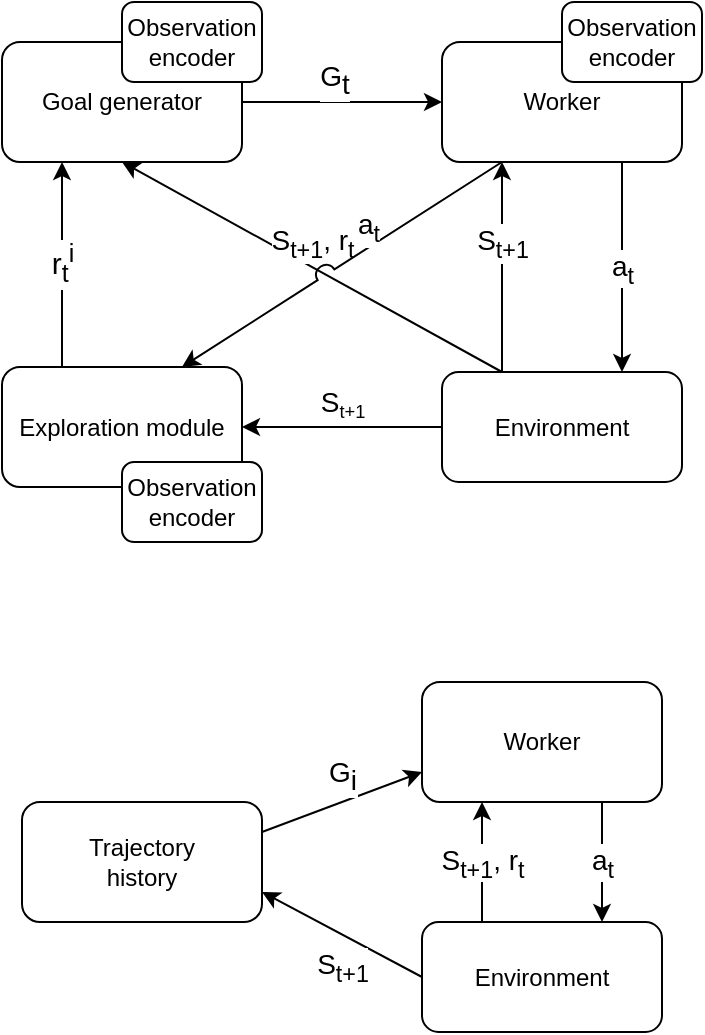 <mxfile version="14.9.6" type="device"><diagram id="s9MICMt1wi03FpbbL1Bs" name="Page-1"><mxGraphModel dx="862" dy="672" grid="1" gridSize="10" guides="1" tooltips="1" connect="1" arrows="1" fold="1" page="1" pageScale="1" pageWidth="827" pageHeight="1169" math="0" shadow="0"><root><mxCell id="0"/><mxCell id="1" parent="0"/><mxCell id="ce7B7Szr8OWPPGwaai7X-16" value="&lt;font style=&quot;font-size: 15px&quot;&gt;r&lt;sub&gt;t&lt;/sub&gt;&lt;sup&gt;i&lt;/sup&gt;&lt;/font&gt;" style="edgeStyle=none;rounded=0;orthogonalLoop=1;jettySize=auto;html=1;exitX=0.25;exitY=0;exitDx=0;exitDy=0;" parent="1" source="ce7B7Szr8OWPPGwaai7X-1" edge="1"><mxGeometry relative="1" as="geometry"><mxPoint x="150" y="160" as="targetPoint"/></mxGeometry></mxCell><mxCell id="ce7B7Szr8OWPPGwaai7X-1" value="Exploration module" style="rounded=1;whiteSpace=wrap;html=1;" parent="1" vertex="1"><mxGeometry x="120" y="262.5" width="120" height="60" as="geometry"/></mxCell><mxCell id="ce7B7Szr8OWPPGwaai7X-14" value="&lt;font style=&quot;font-size: 14px&quot;&gt;S&lt;sub&gt;t+1&lt;/sub&gt;, r&lt;sub&gt;t&lt;/sub&gt;&lt;/font&gt;" style="edgeStyle=none;rounded=0;orthogonalLoop=1;jettySize=auto;html=1;entryX=0.5;entryY=1;entryDx=0;entryDy=0;exitX=0.25;exitY=0;exitDx=0;exitDy=0;verticalAlign=bottom;" parent="1" source="ce7B7Szr8OWPPGwaai7X-2" target="ce7B7Szr8OWPPGwaai7X-3" edge="1"><mxGeometry relative="1" as="geometry"/></mxCell><mxCell id="ce7B7Szr8OWPPGwaai7X-15" value="&lt;span style=&quot;font-size: 14px&quot;&gt;S&lt;/span&gt;&lt;sub&gt;t+1&lt;/sub&gt;" style="edgeStyle=none;rounded=0;orthogonalLoop=1;jettySize=auto;html=1;entryX=1;entryY=0.5;entryDx=0;entryDy=0;verticalAlign=bottom;" parent="1" source="ce7B7Szr8OWPPGwaai7X-2" target="ce7B7Szr8OWPPGwaai7X-1" edge="1"><mxGeometry relative="1" as="geometry"/></mxCell><mxCell id="BOEByVS7p30KP5h8j9sV-6" value="S&lt;sub&gt;t+1&lt;/sub&gt;" style="edgeStyle=none;curved=1;jumpStyle=arc;jumpSize=10;orthogonalLoop=1;jettySize=auto;html=1;entryX=0.25;entryY=1;entryDx=0;entryDy=0;fontSize=14;verticalAlign=bottom;exitX=0.25;exitY=0;exitDx=0;exitDy=0;" edge="1" parent="1" source="ce7B7Szr8OWPPGwaai7X-2" target="ce7B7Szr8OWPPGwaai7X-4"><mxGeometry relative="1" as="geometry"/></mxCell><mxCell id="ce7B7Szr8OWPPGwaai7X-2" value="Environment" style="rounded=1;whiteSpace=wrap;html=1;" parent="1" vertex="1"><mxGeometry x="340" y="265" width="120" height="55" as="geometry"/></mxCell><mxCell id="ce7B7Szr8OWPPGwaai7X-6" style="edgeStyle=orthogonalEdgeStyle;rounded=0;orthogonalLoop=1;jettySize=auto;html=1;exitX=1;exitY=0.5;exitDx=0;exitDy=0;entryX=0;entryY=0.5;entryDx=0;entryDy=0;" parent="1" source="ce7B7Szr8OWPPGwaai7X-3" target="ce7B7Szr8OWPPGwaai7X-4" edge="1"><mxGeometry relative="1" as="geometry"><mxPoint x="260" y="130" as="targetPoint"/></mxGeometry></mxCell><mxCell id="BOEByVS7p30KP5h8j9sV-1" value="G&lt;sub style=&quot;font-size: 14px;&quot;&gt;t&lt;/sub&gt;" style="edgeLabel;html=1;align=center;verticalAlign=bottom;resizable=0;points=[];fontSize=14;" vertex="1" connectable="0" parent="ce7B7Szr8OWPPGwaai7X-6"><mxGeometry x="-0.083" y="-1" relative="1" as="geometry"><mxPoint as="offset"/></mxGeometry></mxCell><mxCell id="ce7B7Szr8OWPPGwaai7X-3" value="Goal generator" style="rounded=1;whiteSpace=wrap;html=1;" parent="1" vertex="1"><mxGeometry x="120" y="100" width="120" height="60" as="geometry"/></mxCell><mxCell id="BOEByVS7p30KP5h8j9sV-2" value="a&lt;sub&gt;t&lt;/sub&gt;" style="edgeStyle=orthogonalEdgeStyle;rounded=0;orthogonalLoop=1;jettySize=auto;html=1;exitX=0.75;exitY=1;exitDx=0;exitDy=0;entryX=0.75;entryY=0;entryDx=0;entryDy=0;fontSize=14;verticalAlign=middle;" edge="1" parent="1" source="ce7B7Szr8OWPPGwaai7X-4" target="ce7B7Szr8OWPPGwaai7X-2"><mxGeometry relative="1" as="geometry"/></mxCell><mxCell id="BOEByVS7p30KP5h8j9sV-3" style="rounded=0;orthogonalLoop=1;jettySize=auto;html=1;exitX=0.25;exitY=1;exitDx=0;exitDy=0;entryX=0.75;entryY=0;entryDx=0;entryDy=0;fontSize=14;jumpStyle=arc;jumpSize=10;" edge="1" parent="1" source="ce7B7Szr8OWPPGwaai7X-4" target="ce7B7Szr8OWPPGwaai7X-1"><mxGeometry relative="1" as="geometry"/></mxCell><mxCell id="BOEByVS7p30KP5h8j9sV-4" value="a&lt;sub&gt;t&lt;/sub&gt;" style="edgeLabel;html=1;align=center;verticalAlign=bottom;resizable=0;points=[];fontSize=14;" vertex="1" connectable="0" parent="BOEByVS7p30KP5h8j9sV-3"><mxGeometry x="-0.145" y="1" relative="1" as="geometry"><mxPoint as="offset"/></mxGeometry></mxCell><mxCell id="ce7B7Szr8OWPPGwaai7X-4" value="Worker" style="rounded=1;whiteSpace=wrap;html=1;" parent="1" vertex="1"><mxGeometry x="340" y="100" width="120" height="60" as="geometry"/></mxCell><mxCell id="BOEByVS7p30KP5h8j9sV-5" value="Observation encoder" style="rounded=1;whiteSpace=wrap;html=1;fontSize=12;verticalAlign=middle;" vertex="1" parent="1"><mxGeometry x="180" y="80" width="70" height="40" as="geometry"/></mxCell><mxCell id="BOEByVS7p30KP5h8j9sV-7" value="Observation encoder" style="rounded=1;whiteSpace=wrap;html=1;fontSize=12;verticalAlign=middle;" vertex="1" parent="1"><mxGeometry x="180" y="310" width="70" height="40" as="geometry"/></mxCell><mxCell id="BOEByVS7p30KP5h8j9sV-8" value="Observation encoder" style="rounded=1;whiteSpace=wrap;html=1;fontSize=12;verticalAlign=middle;" vertex="1" parent="1"><mxGeometry x="400" y="80" width="70" height="40" as="geometry"/></mxCell><mxCell id="BOEByVS7p30KP5h8j9sV-14" value="a&lt;sub&gt;t&lt;/sub&gt;" style="edgeStyle=none;curved=1;jumpStyle=arc;jumpSize=10;orthogonalLoop=1;jettySize=auto;html=1;exitX=0.75;exitY=1;exitDx=0;exitDy=0;entryX=0.75;entryY=0;entryDx=0;entryDy=0;fontSize=14;verticalAlign=middle;" edge="1" parent="1" source="BOEByVS7p30KP5h8j9sV-9" target="BOEByVS7p30KP5h8j9sV-11"><mxGeometry relative="1" as="geometry"><Array as="points"/></mxGeometry></mxCell><mxCell id="BOEByVS7p30KP5h8j9sV-9" value="Worker" style="rounded=1;whiteSpace=wrap;html=1;" vertex="1" parent="1"><mxGeometry x="330" y="420" width="120" height="60" as="geometry"/></mxCell><mxCell id="BOEByVS7p30KP5h8j9sV-12" value="G&lt;span style=&quot;font-size: 14px;&quot;&gt;&lt;sub style=&quot;font-size: 14px;&quot;&gt;i&lt;/sub&gt;&lt;/span&gt;" style="edgeStyle=none;curved=1;jumpStyle=arc;jumpSize=10;orthogonalLoop=1;jettySize=auto;html=1;exitX=1;exitY=0.25;exitDx=0;exitDy=0;entryX=0;entryY=0.75;entryDx=0;entryDy=0;fontSize=14;verticalAlign=bottom;" edge="1" parent="1" source="BOEByVS7p30KP5h8j9sV-10" target="BOEByVS7p30KP5h8j9sV-9"><mxGeometry relative="1" as="geometry"/></mxCell><mxCell id="BOEByVS7p30KP5h8j9sV-10" value="Trajectory&lt;br&gt;history" style="rounded=1;whiteSpace=wrap;html=1;fontSize=12;verticalAlign=middle;" vertex="1" parent="1"><mxGeometry x="130" y="480" width="120" height="60" as="geometry"/></mxCell><mxCell id="BOEByVS7p30KP5h8j9sV-13" value="S&lt;sub&gt;t+1&lt;/sub&gt;" style="edgeStyle=none;curved=1;jumpStyle=arc;jumpSize=10;orthogonalLoop=1;jettySize=auto;html=1;exitX=0;exitY=0.5;exitDx=0;exitDy=0;entryX=1;entryY=0.75;entryDx=0;entryDy=0;fontSize=14;verticalAlign=top;" edge="1" parent="1" source="BOEByVS7p30KP5h8j9sV-11" target="BOEByVS7p30KP5h8j9sV-10"><mxGeometry relative="1" as="geometry"/></mxCell><mxCell id="BOEByVS7p30KP5h8j9sV-15" value="S&lt;sub&gt;t+1&lt;/sub&gt;, r&lt;sub&gt;t&lt;/sub&gt;" style="edgeStyle=none;curved=1;jumpStyle=arc;jumpSize=10;orthogonalLoop=1;jettySize=auto;html=1;exitX=0.25;exitY=0;exitDx=0;exitDy=0;entryX=0.25;entryY=1;entryDx=0;entryDy=0;fontSize=14;verticalAlign=middle;" edge="1" parent="1" source="BOEByVS7p30KP5h8j9sV-11" target="BOEByVS7p30KP5h8j9sV-9"><mxGeometry relative="1" as="geometry"/></mxCell><mxCell id="BOEByVS7p30KP5h8j9sV-11" value="Environment" style="rounded=1;whiteSpace=wrap;html=1;" vertex="1" parent="1"><mxGeometry x="330" y="540" width="120" height="55" as="geometry"/></mxCell></root></mxGraphModel></diagram></mxfile>